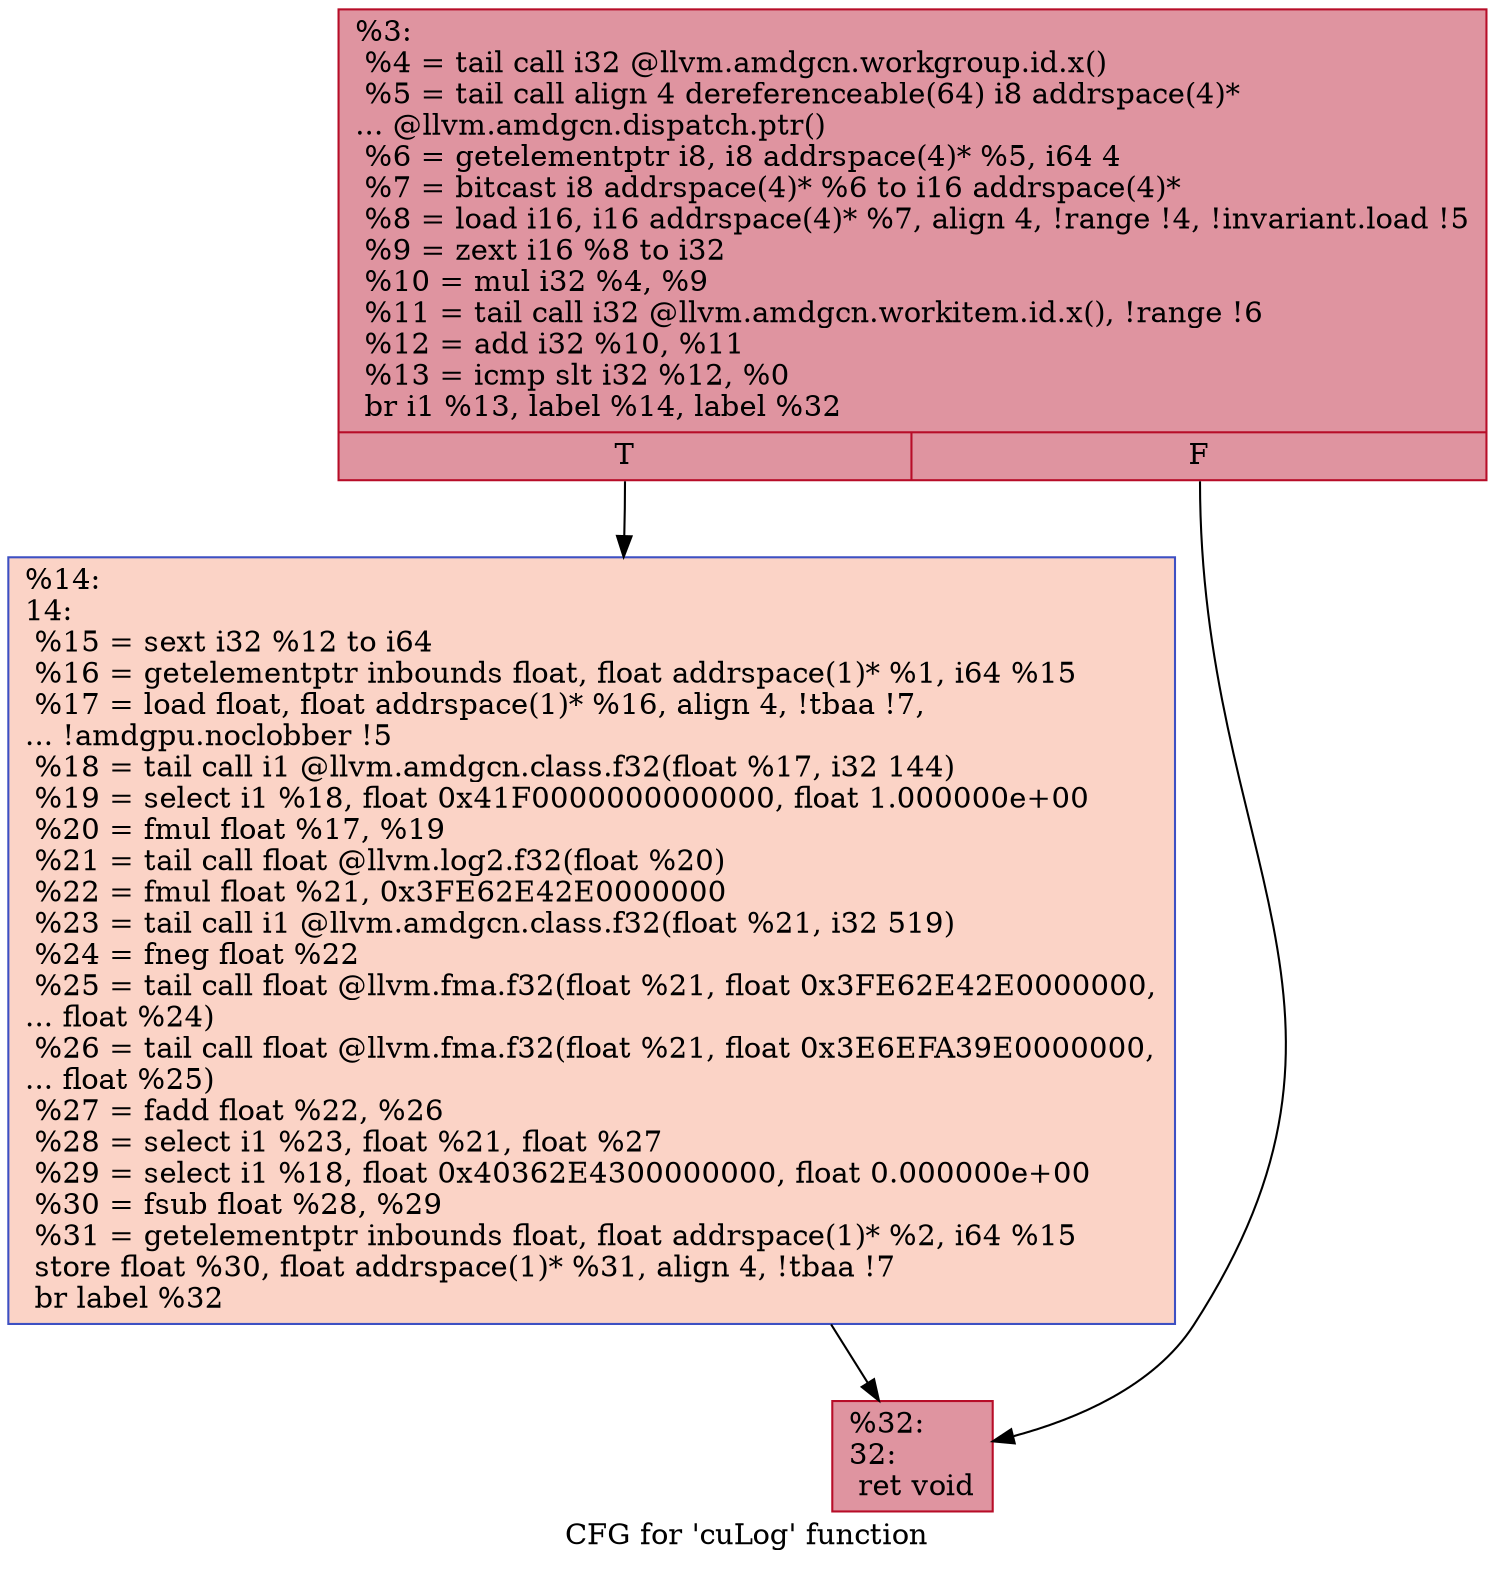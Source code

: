 digraph "CFG for 'cuLog' function" {
	label="CFG for 'cuLog' function";

	Node0x6491420 [shape=record,color="#b70d28ff", style=filled, fillcolor="#b70d2870",label="{%3:\l  %4 = tail call i32 @llvm.amdgcn.workgroup.id.x()\l  %5 = tail call align 4 dereferenceable(64) i8 addrspace(4)*\l... @llvm.amdgcn.dispatch.ptr()\l  %6 = getelementptr i8, i8 addrspace(4)* %5, i64 4\l  %7 = bitcast i8 addrspace(4)* %6 to i16 addrspace(4)*\l  %8 = load i16, i16 addrspace(4)* %7, align 4, !range !4, !invariant.load !5\l  %9 = zext i16 %8 to i32\l  %10 = mul i32 %4, %9\l  %11 = tail call i32 @llvm.amdgcn.workitem.id.x(), !range !6\l  %12 = add i32 %10, %11\l  %13 = icmp slt i32 %12, %0\l  br i1 %13, label %14, label %32\l|{<s0>T|<s1>F}}"];
	Node0x6491420:s0 -> Node0x6493330;
	Node0x6491420:s1 -> Node0x64933c0;
	Node0x6493330 [shape=record,color="#3d50c3ff", style=filled, fillcolor="#f59c7d70",label="{%14:\l14:                                               \l  %15 = sext i32 %12 to i64\l  %16 = getelementptr inbounds float, float addrspace(1)* %1, i64 %15\l  %17 = load float, float addrspace(1)* %16, align 4, !tbaa !7,\l... !amdgpu.noclobber !5\l  %18 = tail call i1 @llvm.amdgcn.class.f32(float %17, i32 144)\l  %19 = select i1 %18, float 0x41F0000000000000, float 1.000000e+00\l  %20 = fmul float %17, %19\l  %21 = tail call float @llvm.log2.f32(float %20)\l  %22 = fmul float %21, 0x3FE62E42E0000000\l  %23 = tail call i1 @llvm.amdgcn.class.f32(float %21, i32 519)\l  %24 = fneg float %22\l  %25 = tail call float @llvm.fma.f32(float %21, float 0x3FE62E42E0000000,\l... float %24)\l  %26 = tail call float @llvm.fma.f32(float %21, float 0x3E6EFA39E0000000,\l... float %25)\l  %27 = fadd float %22, %26\l  %28 = select i1 %23, float %21, float %27\l  %29 = select i1 %18, float 0x40362E4300000000, float 0.000000e+00\l  %30 = fsub float %28, %29\l  %31 = getelementptr inbounds float, float addrspace(1)* %2, i64 %15\l  store float %30, float addrspace(1)* %31, align 4, !tbaa !7\l  br label %32\l}"];
	Node0x6493330 -> Node0x64933c0;
	Node0x64933c0 [shape=record,color="#b70d28ff", style=filled, fillcolor="#b70d2870",label="{%32:\l32:                                               \l  ret void\l}"];
}
